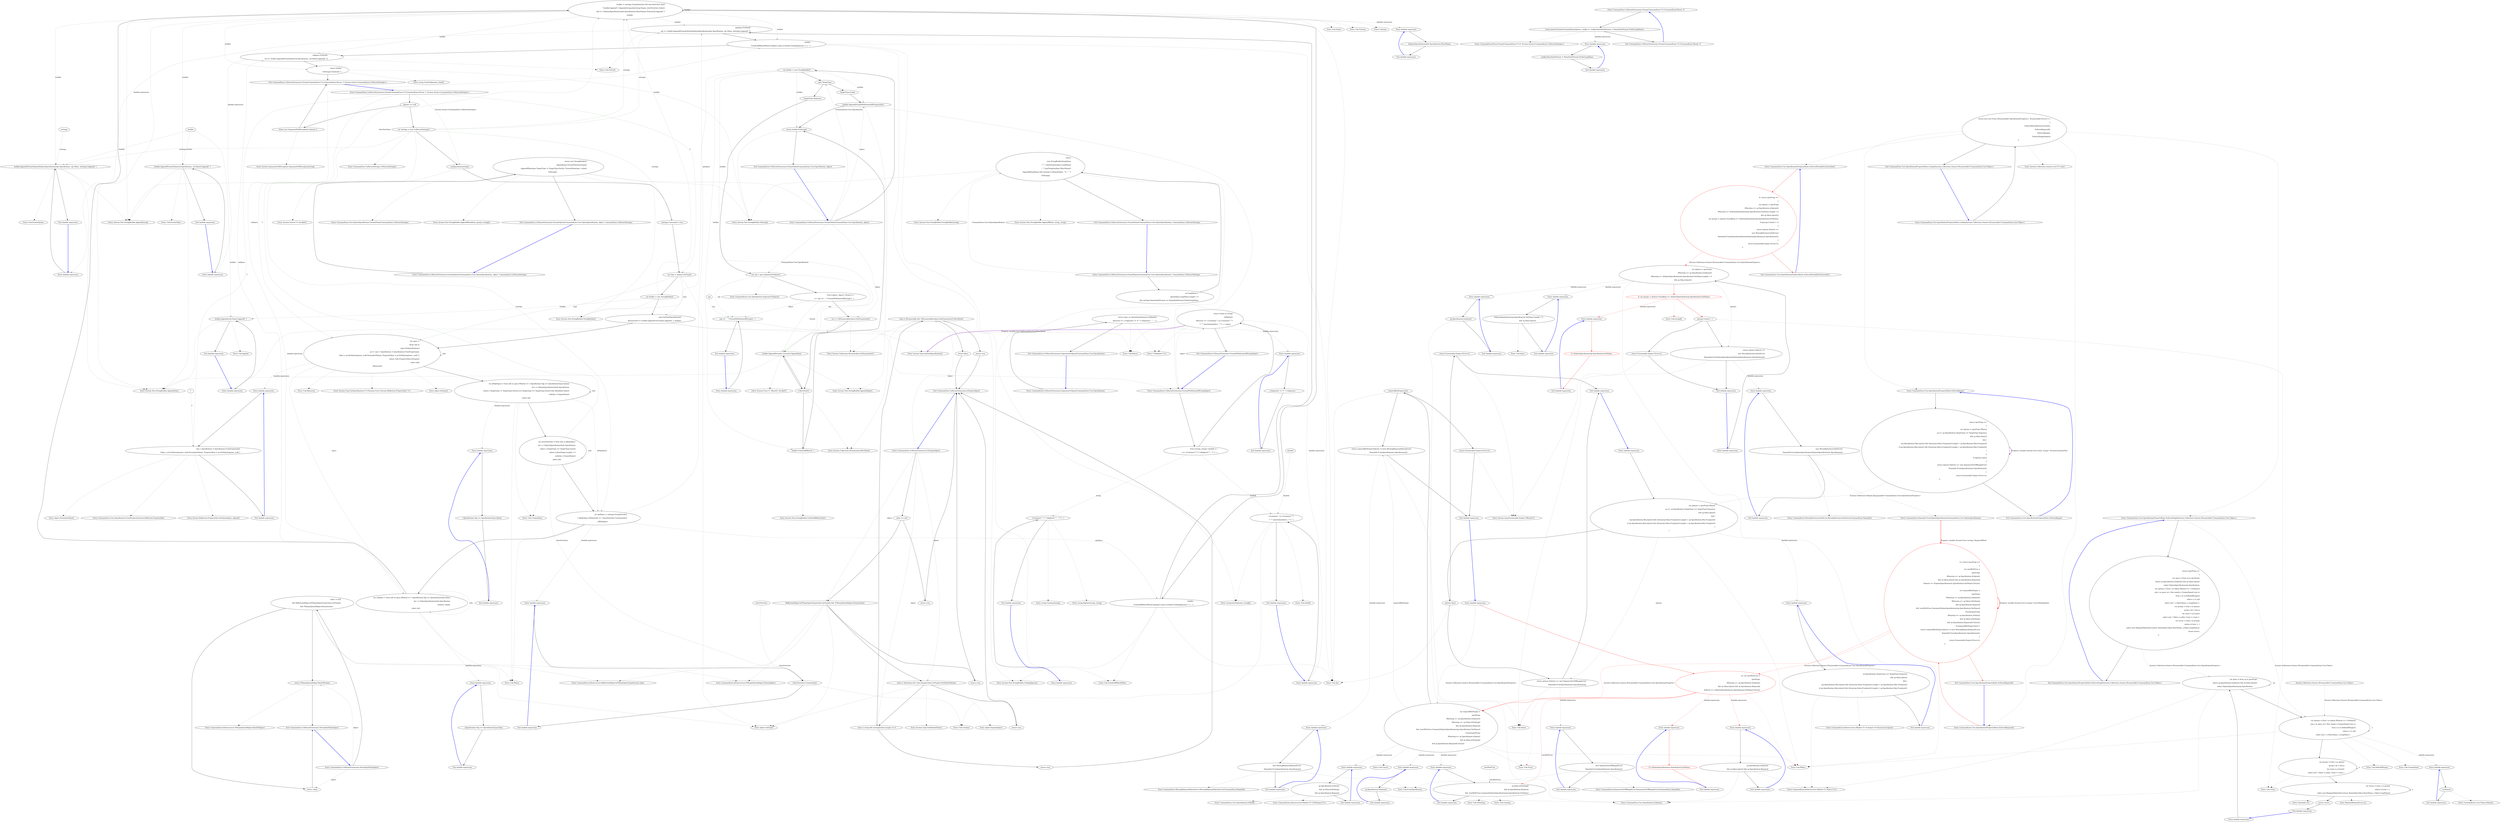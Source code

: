 digraph  {
n160 [label=builder, span=""];
n161 [label=T, span=""];
n162 [label=shortSwitches, span=""];
n163 [label=settings, span=""];
n164 [label=sep, span=""];
n165 [label=doubQt, span=""];
n0 [cluster="CommandLine.UnParserExtensions.FormatCommandLine<T>(CommandLine.Parser, T)", label="Entry CommandLine.UnParserExtensions.FormatCommandLine<T>(CommandLine.Parser, T)", span="57-57"];
n1 [cluster="CommandLine.UnParserExtensions.FormatCommandLine<T>(CommandLine.Parser, T)", label="return parser.FormatCommandLine(options, config => config.NameStyleFormat = NameStyleFormat.PreferLongName);", span="59-59"];
n2 [cluster="CommandLine.UnParserExtensions.FormatCommandLine<T>(CommandLine.Parser, T)", label="Exit CommandLine.UnParserExtensions.FormatCommandLine<T>(CommandLine.Parser, T)", span="57-57"];
n3 [cluster="CommandLine.Parser.FormatCommandLine<T>(T, System.Action<CommandLine.UnParserSettings>)", label="Entry CommandLine.Parser.FormatCommandLine<T>(T, System.Action<CommandLine.UnParserSettings>)", span="71-71"];
n4 [cluster="lambda expression", label="Entry lambda expression", span="59-59"];
n5 [cluster="lambda expression", label="config.NameStyleFormat = NameStyleFormat.PreferLongName", span="59-59"];
n6 [cluster="lambda expression", label="Exit lambda expression", span="59-59"];
n7 [cluster="CommandLine.UnParserExtensions.FormatCommandLine<T>(CommandLine.Parser, T, System.Action<CommandLine.UnParserSettings>)", label="Entry CommandLine.UnParserExtensions.FormatCommandLine<T>(CommandLine.Parser, T, System.Action<CommandLine.UnParserSettings>)", span="71-71"];
n8 [cluster="CommandLine.UnParserExtensions.FormatCommandLine<T>(CommandLine.Parser, T, System.Action<CommandLine.UnParserSettings>)", label="options == null", span="73-73"];
n11 [cluster="CommandLine.UnParserExtensions.FormatCommandLine<T>(CommandLine.Parser, T, System.Action<CommandLine.UnParserSettings>)", label="configuration(settings)", span="76-76"];
n13 [cluster="CommandLine.UnParserExtensions.FormatCommandLine<T>(CommandLine.Parser, T, System.Action<CommandLine.UnParserSettings>)", label="var type = options.GetType()", span="79-79"];
n16 [cluster="CommandLine.UnParserExtensions.FormatCommandLine<T>(CommandLine.Parser, T, System.Action<CommandLine.UnParserSettings>)", label="var specs =\r\n                (from info in\r\n                    type.GetSpecifications(\r\n                        pi => new { Specification = Specification.FromProperty(pi),\r\n                            Value = pi.GetValue(options, null).NormalizeValue(), PropertyValue = pi.GetValue(options, null) })\r\n                where !info.PropertyValue.IsEmpty()\r\n                select info)\r\n                    .Memorize()", span="85-92"];
n56 [cluster="lambda expression", label="new { Specification = Specification.FromProperty(pi),\r\n                            Value = pi.GetValue(options, null).NormalizeValue(), PropertyValue = pi.GetValue(options, null) }", span="88-89"];
n9 [cluster="CommandLine.UnParserExtensions.FormatCommandLine<T>(CommandLine.Parser, T, System.Action<CommandLine.UnParserSettings>)", label="throw new ArgumentNullException(''options'');", span="73-73"];
n10 [cluster="CommandLine.UnParserExtensions.FormatCommandLine<T>(CommandLine.Parser, T, System.Action<CommandLine.UnParserSettings>)", label="var settings = new UnParserSettings()", span="75-75"];
n29 [cluster="CommandLine.UnParserSettings.UnParserSettings()", label="Entry CommandLine.UnParserSettings.UnParserSettings()", span="18-18"];
n12 [cluster="CommandLine.UnParserExtensions.FormatCommandLine<T>(CommandLine.Parser, T, System.Action<CommandLine.UnParserSettings>)", label="settings.Consumed = true", span="77-77"];
n19 [cluster="CommandLine.UnParserExtensions.FormatCommandLine<T>(CommandLine.Parser, T, System.Action<CommandLine.UnParserSettings>)", label="var optSpecs = settings.GroupSwitches\r\n                ? allOptSpecs.Where(info => !shortSwitches.Contains(info))\r\n                : allOptSpecs", span="107-109"];
n21 [cluster="CommandLine.UnParserExtensions.FormatCommandLine<T>(CommandLine.Parser, T, System.Action<CommandLine.UnParserSettings>)", label="builder = settings.GroupSwitches && shortSwitches.Any()\r\n                ? builder.Append('-').Append(string.Join(string.Empty, shortSwitches.Select(\r\n                    info => ((OptionSpecification)info.Specification).ShortName).ToArray())).Append(' ')\r\n                : builder", span="116-119"];
n23 [cluster="CommandLine.UnParserExtensions.FormatCommandLine<T>(CommandLine.Parser, T, System.Action<CommandLine.UnParserSettings>)", label="optSpecs.ForEach(\r\n                opt => builder.Append(FormatOption((OptionSpecification)opt.Specification, opt.Value, settings)).Append(' '))", span="122-123"];
n75 [cluster="lambda expression", label="builder.Append(FormatOption((OptionSpecification)opt.Specification, opt.Value, settings)).Append(' ')", span="123-123"];
n30 [cluster="System.Action<T>.Invoke(T)", label="Entry System.Action<T>.Invoke(T)", span="0-0"];
n14 [cluster="CommandLine.UnParserExtensions.FormatCommandLine<T>(CommandLine.Parser, T, System.Action<CommandLine.UnParserSettings>)", label="var builder = new StringBuilder()", span="80-80"];
n31 [cluster="object.GetType()", label="Entry object.GetType()", span="0-0"];
n15 [cluster="CommandLine.UnParserExtensions.FormatCommandLine<T>(CommandLine.Parser, T, System.Action<CommandLine.UnParserSettings>)", label="type.GetVerbSpecification()\r\n                .Return(verb => builder.Append(verb.Name).Append(' '), builder)", span="82-83"];
n32 [cluster="System.Text.StringBuilder.StringBuilder()", label="Entry System.Text.StringBuilder.StringBuilder()", span="0-0"];
n52 [cluster="lambda expression", label="builder.Append(verb.Name).Append(' ')", span="83-83"];
n33 [cluster="System.Type.GetVerbSpecification()", label="Entry System.Type.GetVerbSpecification()", span="27-27"];
n34 [cluster="Unk.Return", label="Entry Unk.Return", span=""];
n51 [cluster="lambda expression", label="Entry lambda expression", span="83-83"];
n17 [cluster="CommandLine.UnParserExtensions.FormatCommandLine<T>(CommandLine.Parser, T, System.Action<CommandLine.UnParserSettings>)", label="var allOptSpecs = from info in specs.Where(i => i.Specification.Tag == SpecificationType.Option)\r\n                let o = (OptionSpecification)info.Specification\r\n                where o.TargetType != TargetType.Switch || (o.TargetType == TargetType.Switch && ((bool)info.Value))\r\n                orderby o.UniqueName()\r\n                select info", span="94-98"];
n35 [cluster="System.Type.GetSpecifications<T>(System.Func<System.Reflection.PropertyInfo, T>)", label="Entry System.Type.GetSpecifications<T>(System.Func<System.Reflection.PropertyInfo, T>)", span="16-16"];
n36 [cluster="object.IsEmpty()", label="Entry object.IsEmpty()", span="203-203"];
n37 [cluster="Unk.Memorize", label="Entry Unk.Memorize", span=""];
n55 [cluster="lambda expression", label="Entry lambda expression", span="88-89"];
n20 [cluster="CommandLine.UnParserExtensions.FormatCommandLine<T>(CommandLine.Parser, T, System.Action<CommandLine.UnParserSettings>)", label="var valSpecs = from info in specs.Where(i => i.Specification.Tag == SpecificationType.Value)\r\n                let v = (ValueSpecification)info.Specification\r\n                orderby v.Index\r\n                select info", span="111-114"];
n18 [cluster="CommandLine.UnParserExtensions.FormatCommandLine<T>(CommandLine.Parser, T, System.Action<CommandLine.UnParserSettings>)", label="var shortSwitches = from info in allOptSpecs\r\n                let o = (OptionSpecification)info.Specification\r\n                where o.TargetType == TargetType.Switch\r\n                where o.ShortName.Length > 0\r\n                orderby o.UniqueName()\r\n                select info", span="100-105"];
n38 [cluster="Unk.Where", label="Entry Unk.Where", span=""];
n39 [cluster="Unk.UniqueName", label="Entry Unk.UniqueName", span=""];
n61 [cluster="lambda expression", label="Entry lambda expression", span="94-94"];
n65 [cluster="lambda expression", label="!shortSwitches.Contains(info)", span="108-108"];
n64 [cluster="lambda expression", label="Entry lambda expression", span="108-108"];
n22 [cluster="CommandLine.UnParserExtensions.FormatCommandLine<T>(CommandLine.Parser, T, System.Action<CommandLine.UnParserSettings>)", label="builder\r\n                .TrimEndIfMatchWhen(!optSpecs.Any() || builder.TrailingSpaces() > 1, ' ')", span="120-121"];
n68 [cluster="lambda expression", label="Entry lambda expression", span="111-111"];
n24 [cluster="CommandLine.UnParserExtensions.FormatCommandLine<T>(CommandLine.Parser, T, System.Action<CommandLine.UnParserSettings>)", label="builder\r\n                .TrimEndIfMatchWhen(!valSpecs.Any() || builder.TrailingSpaces() > 1, ' ')", span="124-125"];
n25 [cluster="CommandLine.UnParserExtensions.FormatCommandLine<T>(CommandLine.Parser, T, System.Action<CommandLine.UnParserSettings>)", label="valSpecs.ForEach(\r\n                val => builder.Append(FormatValue(val.Specification, val.Value)).Append(' '))", span="126-127"];
n40 [cluster="Unk.Any", label="Entry Unk.Any", span=""];
n41 [cluster="System.Text.StringBuilder.Append(char)", label="Entry System.Text.StringBuilder.Append(char)", span="0-0"];
n42 [cluster="Unk.Select", label="Entry Unk.Select", span=""];
n43 [cluster="Unk.ToArray", label="Entry Unk.ToArray", span=""];
n44 [cluster="Unk.Join", label="Entry Unk.Join", span=""];
n45 [cluster="System.Text.StringBuilder.Append(string)", label="Entry System.Text.StringBuilder.Append(string)", span="0-0"];
n71 [cluster="lambda expression", label="Entry lambda expression", span="118-118"];
n79 [cluster="lambda expression", label="builder.Append(FormatValue(val.Specification, val.Value)).Append(' ')", span="127-127"];
n26 [cluster="CommandLine.UnParserExtensions.FormatCommandLine<T>(CommandLine.Parser, T, System.Action<CommandLine.UnParserSettings>)", label="return builder\r\n                .ToString().TrimEnd(' ');", span="129-130"];
n46 [cluster="System.Text.StringBuilder.TrailingSpaces()", label="Entry System.Text.StringBuilder.TrailingSpaces()", span="101-101"];
n47 [cluster="Unk.TrimEndIfMatchWhen", label="Entry Unk.TrimEndIfMatchWhen", span=""];
n48 [cluster="Unk.ForEach", label="Entry Unk.ForEach", span=""];
n74 [cluster="lambda expression", label="Entry lambda expression", span="123-123"];
n78 [cluster="lambda expression", label="Entry lambda expression", span="127-127"];
n27 [cluster="CommandLine.UnParserExtensions.FormatCommandLine<T>(CommandLine.Parser, T, System.Action<CommandLine.UnParserSettings>)", label="Exit CommandLine.UnParserExtensions.FormatCommandLine<T>(CommandLine.Parser, T, System.Action<CommandLine.UnParserSettings>)", span="71-71"];
n28 [cluster="System.ArgumentNullException.ArgumentNullException(string)", label="Entry System.ArgumentNullException.ArgumentNullException(string)", span="0-0"];
n49 [cluster="System.Text.StringBuilder.ToString()", label="Entry System.Text.StringBuilder.ToString()", span="0-0"];
n50 [cluster="string.TrimEnd(params char[])", label="Entry string.TrimEnd(params char[])", span="0-0"];
n53 [cluster="lambda expression", label="Exit lambda expression", span="83-83"];
n54 [cluster="Unk.Append", label="Entry Unk.Append", span=""];
n57 [cluster="lambda expression", label="Exit lambda expression", span="88-89"];
n58 [cluster="CommandLine.Core.Specification.FromProperty(System.Reflection.PropertyInfo)", label="Entry CommandLine.Core.Specification.FromProperty(System.Reflection.PropertyInfo)", span="105-105"];
n59 [cluster="System.Reflection.PropertyInfo.GetValue(object, object[])", label="Entry System.Reflection.PropertyInfo.GetValue(object, object[])", span="0-0"];
n60 [cluster="object.NormalizeValue()", label="Entry object.NormalizeValue()", span="192-192"];
n62 [cluster="lambda expression", label="i.Specification.Tag == SpecificationType.Option", span="94-94"];
n63 [cluster="lambda expression", label="Exit lambda expression", span="94-94"];
n66 [cluster="lambda expression", label="Exit lambda expression", span="108-108"];
n67 [cluster="Unk.Contains", label="Entry Unk.Contains", span=""];
n69 [cluster="lambda expression", label="i.Specification.Tag == SpecificationType.Value", span="111-111"];
n70 [cluster="lambda expression", label="Exit lambda expression", span="111-111"];
n72 [cluster="lambda expression", label="((OptionSpecification)info.Specification).ShortName", span="118-118"];
n73 [cluster="lambda expression", label="Exit lambda expression", span="118-118"];
n76 [cluster="lambda expression", label="Exit lambda expression", span="123-123"];
n77 [cluster="Unk.FormatOption", label="Entry Unk.FormatOption", span=""];
n80 [cluster="lambda expression", label="Exit lambda expression", span="127-127"];
n81 [cluster="Unk.FormatValue", label="Entry Unk.FormatValue", span=""];
n82 [cluster="CommandLine.UnParserExtensions.FormatValue(CommandLine.Core.Specification, object)", label="Entry CommandLine.UnParserExtensions.FormatValue(CommandLine.Core.Specification, object)", span="133-133"];
n83 [cluster="CommandLine.UnParserExtensions.FormatValue(CommandLine.Core.Specification, object)", label="var builder = new StringBuilder()", span="135-135"];
n84 [cluster="CommandLine.UnParserExtensions.FormatValue(CommandLine.Core.Specification, object)", label="spec.TargetType", span="136-136"];
n86 [cluster="CommandLine.UnParserExtensions.FormatValue(CommandLine.Core.Specification, object)", label="builder.Append(FormatWithQuotesIfString(value))", span="139-139"];
n88 [cluster="CommandLine.UnParserExtensions.FormatValue(CommandLine.Core.Specification, object)", label="var sep = spec.SeperatorOrSpace()", span="142-142"];
n90 [cluster="CommandLine.UnParserExtensions.FormatValue(CommandLine.Core.Specification, object)", label="var e = ((IEnumerable)value).GetEnumerator()", span="145-145"];
n92 [cluster="CommandLine.UnParserExtensions.FormatValue(CommandLine.Core.Specification, object)", label="builder.Append(format(e.Current)).Append(sep)", span="147-147"];
n93 [cluster="CommandLine.UnParserExtensions.FormatValue(CommandLine.Core.Specification, object)", label="builder.TrimEndIfMatch(' ')", span="148-148"];
n94 [cluster="CommandLine.UnParserExtensions.FormatValue(CommandLine.Core.Specification, object)", label="return builder.ToString();", span="151-151"];
n85 [cluster="CommandLine.UnParserExtensions.FormatValue(CommandLine.Core.Specification, object)", label="TargetType.Scalar", span="138-138"];
n87 [cluster="CommandLine.UnParserExtensions.FormatValue(CommandLine.Core.Specification, object)", label="TargetType.Sequence", span="141-141"];
n89 [cluster="CommandLine.UnParserExtensions.FormatValue(CommandLine.Core.Specification, object)", label="Func<object, object> format = v\r\n                        => sep == ' ' ? FormatWithQuotesIfString(v) : v", span="143-144"];
n98 [cluster="CommandLine.Core.Specification.SeperatorOrSpace()", label="Entry CommandLine.Core.Specification.SeperatorOrSpace()", span="165-165"];
n104 [cluster="lambda expression", label="sep == ' ' ? FormatWithQuotesIfString(v) : v", span="144-144"];
n91 [cluster="CommandLine.UnParserExtensions.FormatValue(CommandLine.Core.Specification, object)", label="e.MoveNext()", span="146-146"];
n99 [cluster="System.Collections.IEnumerable.GetEnumerator()", label="Entry System.Collections.IEnumerable.GetEnumerator()", span="0-0"];
n100 [cluster="System.Collections.IEnumerator.MoveNext()", label="Entry System.Collections.IEnumerator.MoveNext()", span="0-0"];
n101 [cluster="System.Func<T, TResult>.Invoke(T)", label="Entry System.Func<T, TResult>.Invoke(T)", span="0-0"];
n97 [cluster="System.Text.StringBuilder.Append(object)", label="Entry System.Text.StringBuilder.Append(object)", span="0-0"];
n102 [cluster="System.Text.StringBuilder.TrimEndIfMatch(char)", label="Entry System.Text.StringBuilder.TrimEndIfMatch(char)", span="85-85"];
n96 [cluster="CommandLine.UnParserExtensions.FormatWithQuotesIfString(object)", label="Entry CommandLine.UnParserExtensions.FormatWithQuotesIfString(object)", span="154-154"];
n95 [cluster="CommandLine.UnParserExtensions.FormatValue(CommandLine.Core.Specification, object)", label="Exit CommandLine.UnParserExtensions.FormatValue(CommandLine.Core.Specification, object)", span="133-133"];
n103 [cluster="lambda expression", label="Entry lambda expression", span="143-144"];
n105 [cluster="lambda expression", label="Exit lambda expression", span="143-144"];
n106 [cluster="CommandLine.UnParserExtensions.FormatWithQuotesIfString(object)", label="Func<string, string> doubQt = v\r\n                => v.Contains(''\'''') ? v.Replace(''\'''', ''\\\'''') : v", span="156-157"];
n107 [cluster="CommandLine.UnParserExtensions.FormatWithQuotesIfString(object)", label="return (value as string)\r\n                .ToMaybe()\r\n                .Return(v => v.Contains(' ') || v.Contains(''\'''')\r\n                    ? ''\''''.JoinTo(doubQt(v), ''\'''') : v, value);", span="159-162"];
n111 [cluster="lambda expression", label="v.Contains(''\'''') ? v.Replace(''\'''', ''\\\'''') : v", span="157-157"];
n116 [cluster="lambda expression", label="v.Contains(' ') || v.Contains(''\'''')\r\n                    ? ''\''''.JoinTo(doubQt(v), ''\'''') : v", span="161-162"];
n108 [cluster="CommandLine.UnParserExtensions.FormatWithQuotesIfString(object)", label="Exit CommandLine.UnParserExtensions.FormatWithQuotesIfString(object)", span="154-154"];
n109 [cluster="T.ToMaybe<T>()", label="Entry T.ToMaybe<T>()", span="249-249"];
n115 [cluster="lambda expression", label="Entry lambda expression", span="161-162"];
n110 [cluster="lambda expression", label="Entry lambda expression", span="156-157"];
n112 [cluster="lambda expression", label="Exit lambda expression", span="156-157"];
n113 [cluster="string.Contains(string)", label="Entry string.Contains(string)", span="0-0"];
n114 [cluster="string.Replace(string, string)", label="Entry string.Replace(string, string)", span="0-0"];
n117 [cluster="lambda expression", label="Exit lambda expression", span="161-162"];
n118 [cluster="Unk.doubQt", label="Entry Unk.doubQt", span=""];
n119 [cluster="string.JoinTo(params string[])", label="Entry string.JoinTo(params string[])", span="45-45"];
n120 [cluster="CommandLine.UnParserExtensions.SeperatorOrSpace(CommandLine.Core.Specification)", label="Entry CommandLine.UnParserExtensions.SeperatorOrSpace(CommandLine.Core.Specification)", span="165-165"];
n121 [cluster="CommandLine.UnParserExtensions.SeperatorOrSpace(CommandLine.Core.Specification)", label="return (spec as OptionSpecification).ToMaybe()\r\n                .Return(o => o.Separator != '\0' ? o.Separator : ' ', ' ');", span="167-168"];
n122 [cluster="CommandLine.UnParserExtensions.SeperatorOrSpace(CommandLine.Core.Specification)", label="Exit CommandLine.UnParserExtensions.SeperatorOrSpace(CommandLine.Core.Specification)", span="165-165"];
n123 [cluster="lambda expression", label="Entry lambda expression", span="168-168"];
n124 [cluster="lambda expression", label="o.Separator != '\0' ? o.Separator : ' '", span="168-168"];
n125 [cluster="lambda expression", label="Exit lambda expression", span="168-168"];
n126 [cluster="CommandLine.UnParserExtensions.FormatOption(CommandLine.Core.OptionSpecification, object, CommandLine.UnParserSettings)", label="Entry CommandLine.UnParserExtensions.FormatOption(CommandLine.Core.OptionSpecification, object, CommandLine.UnParserSettings)", span="171-171"];
n127 [cluster="CommandLine.UnParserExtensions.FormatOption(CommandLine.Core.OptionSpecification, object, CommandLine.UnParserSettings)", label="return new StringBuilder()\r\n                    .Append(spec.FormatName(settings))\r\n                    .AppendWhen(spec.TargetType != TargetType.Switch, FormatValue(spec, value))\r\n                .ToString();", span="173-176"];
n128 [cluster="CommandLine.UnParserExtensions.FormatOption(CommandLine.Core.OptionSpecification, object, CommandLine.UnParserSettings)", label="Exit CommandLine.UnParserExtensions.FormatOption(CommandLine.Core.OptionSpecification, object, CommandLine.UnParserSettings)", span="171-171"];
n129 [cluster="CommandLine.Core.OptionSpecification.FormatName(CommandLine.UnParserSettings)", label="Entry CommandLine.Core.OptionSpecification.FormatName(CommandLine.UnParserSettings)", span="179-179"];
n130 [cluster="System.Text.StringBuilder.AppendWhen(bool, params string[])", label="Entry System.Text.StringBuilder.AppendWhen(bool, params string[])", span="9-9"];
n131 [cluster="CommandLine.UnParserExtensions.FormatName(CommandLine.Core.OptionSpecification, CommandLine.UnParserSettings)", label="Entry CommandLine.UnParserExtensions.FormatName(CommandLine.Core.OptionSpecification, CommandLine.UnParserSettings)", span="179-179"];
n132 [cluster="CommandLine.UnParserExtensions.FormatName(CommandLine.Core.OptionSpecification, CommandLine.UnParserSettings)", label="var longName =\r\n                optionSpec.LongName.Length > 0\r\n                && settings.NameStyleFormat == NameStyleFormat.PreferLongName", span="181-183"];
n133 [cluster="CommandLine.UnParserExtensions.FormatName(CommandLine.Core.OptionSpecification, CommandLine.UnParserSettings)", label="return\r\n                new StringBuilder(longName\r\n                    ? ''--''.JoinTo(optionSpec.LongName)\r\n                    : ''-''.JoinTo(optionSpec.ShortName))\r\n                        .AppendIf(longName && settings.UseEqualToken, ''='', '' '')\r\n                    .ToString();", span="184-189"];
n134 [cluster="CommandLine.UnParserExtensions.FormatName(CommandLine.Core.OptionSpecification, CommandLine.UnParserSettings)", label="Exit CommandLine.UnParserExtensions.FormatName(CommandLine.Core.OptionSpecification, CommandLine.UnParserSettings)", span="179-179"];
n135 [cluster="System.Text.StringBuilder.StringBuilder(string)", label="Entry System.Text.StringBuilder.StringBuilder(string)", span="0-0"];
n136 [cluster="System.Text.StringBuilder.AppendIf(bool, string, string)", label="Entry System.Text.StringBuilder.AppendIf(bool, string, string)", span="34-34"];
n137 [cluster="CommandLine.UnParserExtensions.NormalizeValue(object)", label="Entry CommandLine.UnParserExtensions.NormalizeValue(object)", span="192-192"];
n138 [cluster="CommandLine.UnParserExtensions.NormalizeValue(object)", label="value != null\r\n                && ReflectionHelper.IsFSharpOptionType(value.GetType())\r\n                && FSharpOptionHelper.IsSome(value)", span="194-196"];
n139 [cluster="CommandLine.UnParserExtensions.NormalizeValue(object)", label="return FSharpOptionHelper.ValueOf(value);", span="198-198"];
n140 [cluster="CommandLine.UnParserExtensions.NormalizeValue(object)", label="return value;", span="200-200"];
n142 [cluster="CommandLine.Infrastructure.ReflectionHelper.IsFSharpOptionType(System.Type)", label="Entry CommandLine.Infrastructure.ReflectionHelper.IsFSharpOptionType(System.Type)", span="35-35"];
n143 [cluster="CommandLine.Infrastructure.FSharpOptionHelper.IsSome(object)", label="Entry CommandLine.Infrastructure.FSharpOptionHelper.IsSome(object)", span="38-38"];
n141 [cluster="CommandLine.UnParserExtensions.NormalizeValue(object)", label="Exit CommandLine.UnParserExtensions.NormalizeValue(object)", span="192-192"];
n144 [cluster="CommandLine.Infrastructure.FSharpOptionHelper.ValueOf(object)", label="Entry CommandLine.Infrastructure.FSharpOptionHelper.ValueOf(object)", span="30-30"];
n145 [cluster="CommandLine.UnParserExtensions.IsEmpty(object)", label="Entry CommandLine.UnParserExtensions.IsEmpty(object)", span="203-203"];
n146 [cluster="CommandLine.UnParserExtensions.IsEmpty(object)", label="value == null", span="205-205"];
n148 [cluster="CommandLine.UnParserExtensions.IsEmpty(object)", label="ReflectionHelper.IsFSharpOptionType(value.GetType()) && !FSharpOptionHelper.IsSome(value)", span="206-206"];
n150 [cluster="CommandLine.UnParserExtensions.IsEmpty(object)", label="value is ValueType && value.Equals(value.GetType().GetDefaultValue())", span="207-207"];
n152 [cluster="CommandLine.UnParserExtensions.IsEmpty(object)", label="value is string && ((string)value).Length == 0", span="208-208"];
n154 [cluster="CommandLine.UnParserExtensions.IsEmpty(object)", label="value is IEnumerable && !((IEnumerable)value).GetEnumerator().MoveNext()", span="209-209"];
n147 [cluster="CommandLine.UnParserExtensions.IsEmpty(object)", label="return true;", span="205-205"];
n149 [cluster="CommandLine.UnParserExtensions.IsEmpty(object)", label="return true;", span="206-206"];
n151 [cluster="CommandLine.UnParserExtensions.IsEmpty(object)", label="return true;", span="207-207"];
n158 [cluster="System.Type.GetDefaultValue()", label="Entry System.Type.GetDefaultValue()", span="119-119"];
n159 [cluster="object.Equals(object)", label="Entry object.Equals(object)", span="0-0"];
n153 [cluster="CommandLine.UnParserExtensions.IsEmpty(object)", label="return true;", span="208-208"];
n155 [cluster="CommandLine.UnParserExtensions.IsEmpty(object)", label="return true;", span="209-209"];
n156 [cluster="CommandLine.UnParserExtensions.IsEmpty(object)", label="return false;", span="210-210"];
n157 [cluster="CommandLine.UnParserExtensions.IsEmpty(object)", label="Exit CommandLine.UnParserExtensions.IsEmpty(object)", span="203-203"];
m0_103 [cluster="NameInfo.cstr", file="SentenceBuilder.cs", label="Entry NameInfo.cstr", span=""];
m0_4 [cluster="CommandLine.Core.SpecificationPropertyRules.EnforceMutuallyExclusiveSet()", file="SentenceBuilder.cs", label="Entry CommandLine.Core.SpecificationPropertyRules.EnforceMutuallyExclusiveSet()", span="24-24"];
m0_8 [cluster="CommandLine.Core.SpecificationPropertyRules.EnforceMutuallyExclusiveSet()", color=red, community=0, file="SentenceBuilder.cs", label="9: return specProps =>\r\n                {\r\n                    var options = specProps\r\n                            .Where(sp => sp.Specification.IsOption())\r\n                            .Where(sp => ((OptionSpecification)sp.Specification).SetName.Length > 0\r\n                                   && sp.Value.IsJust());\r\n                    var groups = options.GroupBy(g => ((OptionSpecification)g.Specification).SetName);\r\n                    if (groups.Count() > 1)\r\n                    {\r\n                        return options.Select(s =>\r\n                            new MutuallyExclusiveSetError(\r\n                                NameInfo.FromOptionSpecification((OptionSpecification)s.Specification)));\r\n                    }\r\n                    return Enumerable.Empty<Error>();\r\n                };", span="26-40"];
m0_9 [cluster="CommandLine.Core.SpecificationPropertyRules.EnforceMutuallyExclusiveSet()", file="SentenceBuilder.cs", label="Exit CommandLine.Core.SpecificationPropertyRules.EnforceMutuallyExclusiveSet()", span="24-24"];
m0_53 [cluster="CommandLine.Infrastructure.Maybe<T>.IsJust<T>()", file="SentenceBuilder.cs", label="Entry CommandLine.Infrastructure.Maybe<T>.IsJust<T>()", span="149-149"];
m0_6 [cluster="CommandLine.Core.SpecificationPropertyRules.EnforceRange()", file="SentenceBuilder.cs", label="Entry CommandLine.Core.SpecificationPropertyRules.EnforceRange()", span="71-71"];
m0_75 [cluster="CommandLine.Core.SpecificationPropertyRules.EnforceRange()", file="SentenceBuilder.cs", label="return specProps =>\r\n                {\r\n                    var options = specProps.Where(\r\n                        sp => sp.Specification.TargetType == TargetType.Sequence\r\n                        && sp.Value.IsJust()\r\n                        && (\r\n                            (sp.Specification.Min.IsJust() && ((Array)sp.Value.FromJust()).Length < sp.Specification.Min.FromJust())\r\n                            || (sp.Specification.Max.IsJust() && ((Array)sp.Value.FromJust()).Length > sp.Specification.Max.FromJust())\r\n                        )\r\n                    );\r\n                    if (options.Any())\r\n                    {\r\n                        return options.Select(s => new SequenceOutOfRangeError(\r\n                            NameInfo.FromSpecification(s.Specification)));\r\n                    }\r\n                    return Enumerable.Empty<Error>();\r\n                };", span="73-89"];
m0_76 [cluster="CommandLine.Core.SpecificationPropertyRules.EnforceRange()", file="SentenceBuilder.cs", label="Exit CommandLine.Core.SpecificationPropertyRules.EnforceRange()", span="71-71"];
m0_73 [cluster="CommandLine.MissingRequiredOptionError.MissingRequiredOptionError(CommandLine.NameInfo)", file="SentenceBuilder.cs", label="Entry CommandLine.MissingRequiredOptionError.MissingRequiredOptionError(CommandLine.NameInfo)", span="283-283"];
m0_107 [cluster="CommandLine.Core.Token.IsName()", file="SentenceBuilder.cs", label="Entry CommandLine.Core.Token.IsName()", span="68-68"];
m0_68 [cluster="CommandLine.Core.Specification.IsValue()", file="SentenceBuilder.cs", label="Entry CommandLine.Core.Specification.IsValue()", span="15-15"];
m0_17 [cluster="Unk.Where", file="SentenceBuilder.cs", label="Entry Unk.Where", span=""];
m0_21 [cluster="System.Linq.Enumerable.Empty<TResult>()", file="SentenceBuilder.cs", label="Entry System.Linq.Enumerable.Empty<TResult>()", span="0-0"];
m0_63 [cluster="Unk.IsNothing", file="SentenceBuilder.cs", label="Entry Unk.IsNothing", span=""];
m0_74 [cluster="Unk.FromSpecification", file="SentenceBuilder.cs", label="Entry Unk.FromSpecification", span=""];
m0_86 [cluster="CommandLine.Infrastructure.Maybe<T>.FromJust<T>(System.Exception)", file="SentenceBuilder.cs", label="Entry CommandLine.Infrastructure.Maybe<T>.FromJust<T>(System.Exception)", span="134-134"];
m0_102 [cluster="RepeatedOptionError.cstr", file="SentenceBuilder.cs", label="Entry RepeatedOptionError.cstr", span=""];
m0_7 [cluster="CommandLine.Core.SpecificationPropertyRules.EnforceSingle(System.Collections.Generic.IEnumerable<CommandLine.Core.Token>)", file="SentenceBuilder.cs", label="Entry CommandLine.Core.SpecificationPropertyRules.EnforceSingle(System.Collections.Generic.IEnumerable<CommandLine.Core.Token>)", span="92-92"];
m0_91 [cluster="CommandLine.Core.SpecificationPropertyRules.EnforceSingle(System.Collections.Generic.IEnumerable<CommandLine.Core.Token>)", file="SentenceBuilder.cs", label="return specProps =>\r\n                {\r\n                    var specs = from sp in specProps\r\n                                where sp.Specification.IsOption() && sp.Value.IsJust()\r\n                                select (OptionSpecification)sp.Specification;\r\n                    var options = from t in tokens.Where(t => t.IsName())\r\n                                  join o in specs on t.Text equals o.UniqueName() into to\r\n                                  from o in to.DefaultIfEmpty()\r\n                                  where o != null\r\n                                  select new { o.ShortName, o.LongName };\r\n                    var groups = from x in options\r\n                                 group x by x into g\r\n                                 let count = g.Count()\r\n                                 select new { Value = g.Key, Count = count };\r\n                    var errors = from y in groups\r\n                                 where y.Count > 1\r\n                                 select new RepeatedOptionError(new NameInfo(y.Value.ShortName, y.Value.LongName));\r\n                    return errors;\r\n                };", span="94-112"];
m0_92 [cluster="CommandLine.Core.SpecificationPropertyRules.EnforceSingle(System.Collections.Generic.IEnumerable<CommandLine.Core.Token>)", file="SentenceBuilder.cs", label="Exit CommandLine.Core.SpecificationPropertyRules.EnforceSingle(System.Collections.Generic.IEnumerable<CommandLine.Core.Token>)", span="92-92"];
m0_69 [cluster="CommandLine.Infrastructure.Maybe<T>.IsNothing<T>()", file="SentenceBuilder.cs", label="Entry CommandLine.Infrastructure.Maybe<T>.IsNothing<T>()", span="144-144"];
m0_64 [cluster="Unk.Contains", file="SentenceBuilder.cs", label="Entry Unk.Contains", span=""];
m0_90 [cluster="CommandLine.SequenceOutOfRangeError.SequenceOutOfRangeError(CommandLine.NameInfo)", file="SentenceBuilder.cs", label="Entry CommandLine.SequenceOutOfRangeError.SequenceOutOfRangeError(CommandLine.NameInfo)", span="316-316"];
m0_0 [cluster="CommandLine.Core.SpecificationPropertyRules.Lookup(System.Collections.Generic.IEnumerable<CommandLine.Core.Token>)", file="SentenceBuilder.cs", label="Entry CommandLine.Core.SpecificationPropertyRules.Lookup(System.Collections.Generic.IEnumerable<CommandLine.Core.Token>)", span="12-12"];
m0_1 [cluster="CommandLine.Core.SpecificationPropertyRules.Lookup(System.Collections.Generic.IEnumerable<CommandLine.Core.Token>)", file="SentenceBuilder.cs", label="return new List<Func<IEnumerable<SpecificationProperty>, IEnumerable<Error>>>\r\n                {\r\n                    EnforceMutuallyExclusiveSet(),\r\n                    EnforceRequired(),\r\n                    EnforceRange(),\r\n                    EnforceSingle(tokens)\r\n                };", span="15-21"];
m0_2 [cluster="CommandLine.Core.SpecificationPropertyRules.Lookup(System.Collections.Generic.IEnumerable<CommandLine.Core.Token>)", file="SentenceBuilder.cs", label="Exit CommandLine.Core.SpecificationPropertyRules.Lookup(System.Collections.Generic.IEnumerable<CommandLine.Core.Token>)", span="12-12"];
m0_104 [cluster="lambda expression", file="SentenceBuilder.cs", label="Entry lambda expression", span="99-99"];
m0_11 [cluster="lambda expression", file="SentenceBuilder.cs", label="var options = specProps\r\n                            .Where(sp => sp.Specification.IsOption())\r\n                            .Where(sp => ((OptionSpecification)sp.Specification).SetName.Length > 0\r\n                                   && sp.Value.IsJust())", span="28-31"];
m0_10 [cluster="lambda expression", file="SentenceBuilder.cs", label="Entry lambda expression", span="26-40"];
m0_12 [cluster="lambda expression", color=red, community=0, file="SentenceBuilder.cs", label="6: var groups = options.GroupBy(g => ((OptionSpecification)g.Specification).SetName)", span="32-32"];
m0_22 [cluster="lambda expression", file="SentenceBuilder.cs", label="Entry lambda expression", span="29-29"];
m0_26 [cluster="lambda expression", file="SentenceBuilder.cs", label="Entry lambda expression", span="30-31"];
m0_14 [cluster="lambda expression", file="SentenceBuilder.cs", label="return options.Select(s =>\r\n                            new MutuallyExclusiveSetError(\r\n                                NameInfo.FromOptionSpecification((OptionSpecification)s.Specification)));", span="35-37"];
m0_13 [cluster="lambda expression", file="SentenceBuilder.cs", label="groups.Count() > 1", span="33-33"];
m0_30 [cluster="lambda expression", file="SentenceBuilder.cs", label="Entry lambda expression", span="32-32"];
m0_15 [cluster="lambda expression", file="SentenceBuilder.cs", label="return Enumerable.Empty<Error>();", span="39-39"];
m0_16 [cluster="lambda expression", file="SentenceBuilder.cs", label="Exit lambda expression", span="26-40"];
m0_33 [cluster="lambda expression", file="SentenceBuilder.cs", label="Entry lambda expression", span="35-37"];
m0_23 [cluster="lambda expression", file="SentenceBuilder.cs", label="sp.Specification.IsOption()", span="29-29"];
m0_24 [cluster="lambda expression", file="SentenceBuilder.cs", label="Exit lambda expression", span="29-29"];
m0_27 [cluster="lambda expression", file="SentenceBuilder.cs", label="((OptionSpecification)sp.Specification).SetName.Length > 0\r\n                                   && sp.Value.IsJust()", span="30-31"];
m0_28 [cluster="lambda expression", file="SentenceBuilder.cs", label="Exit lambda expression", span="30-31"];
m0_31 [cluster="lambda expression", color=red, community=0, file="SentenceBuilder.cs", label="6: ((OptionSpecification)g.Specification).SetName", span="32-32"];
m0_32 [cluster="lambda expression", file="SentenceBuilder.cs", label="Exit lambda expression", span="32-32"];
m0_34 [cluster="lambda expression", file="SentenceBuilder.cs", label="new MutuallyExclusiveSetError(\r\n                                NameInfo.FromOptionSpecification((OptionSpecification)s.Specification))", span="36-37"];
m0_35 [cluster="lambda expression", file="SentenceBuilder.cs", label="Exit lambda expression", span="35-37"];
m0_41 [cluster="lambda expression", color=red, community=0, file="SentenceBuilder.cs", label="13: var setsWithTrue =\r\n                    specProps\r\n                        .Where(sp => sp.Specification.IsOption()\r\n                            && sp.Value.IsJust() && sp.Specification.Required)\r\n                        .Select(s => ((OptionSpecification)s.Specification).SetName).ToList()", span="47-51"];
m0_42 [cluster="lambda expression", file="SentenceBuilder.cs", label="var requiredButEmpty =\r\n                    specProps\r\n                        .Where(sp => sp.Specification.IsOption())\r\n                        .Where(sp => sp.Value.IsNothing()\r\n                            && sp.Specification.Required\r\n                            && !setsWithTrue.Contains(((OptionSpecification)sp.Specification).SetName))\r\n                    .Concat(specProps\r\n                        .Where(sp => sp.Specification.IsValue()\r\n                            && sp.Value.IsNothing()\r\n                            && sp.Specification.Required)).ToList()", span="53-62"];
m0_40 [cluster="lambda expression", file="SentenceBuilder.cs", label="Entry lambda expression", span="45-68"];
m0_50 [cluster="lambda expression", file="SentenceBuilder.cs", label="Entry lambda expression", span="49-50"];
m0_54 [cluster="lambda expression", file="SentenceBuilder.cs", label="Entry lambda expression", span="51-51"];
m0_61 [cluster="lambda expression", file="SentenceBuilder.cs", label="sp.Value.IsNothing()\r\n                            && sp.Specification.Required\r\n                            && !setsWithTrue.Contains(((OptionSpecification)sp.Specification).SetName)", span="56-58"];
m0_43 [cluster="lambda expression", file="SentenceBuilder.cs", label="requiredButEmpty.Any()", span="63-63"];
m0_57 [cluster="lambda expression", file="SentenceBuilder.cs", label="Entry lambda expression", span="55-55"];
m0_60 [cluster="lambda expression", file="SentenceBuilder.cs", label="Entry lambda expression", span="56-58"];
m0_65 [cluster="lambda expression", file="SentenceBuilder.cs", label="Entry lambda expression", span="60-62"];
m0_44 [cluster="lambda expression", file="SentenceBuilder.cs", label="return requiredButEmpty.Select(s =>new MissingRequiredOptionError(\r\n                            NameInfo.FromSpecification(s.Specification)));", span="64-65"];
m0_45 [cluster="lambda expression", file="SentenceBuilder.cs", label="return Enumerable.Empty<Error>();", span="67-67"];
m0_46 [cluster="lambda expression", file="SentenceBuilder.cs", label="Exit lambda expression", span="45-68"];
m0_70 [cluster="lambda expression", file="SentenceBuilder.cs", label="Entry lambda expression", span="64-65"];
m0_51 [cluster="lambda expression", file="SentenceBuilder.cs", label="sp.Specification.IsOption()\r\n                            && sp.Value.IsJust() && sp.Specification.Required", span="49-50"];
m0_52 [cluster="lambda expression", file="SentenceBuilder.cs", label="Exit lambda expression", span="49-50"];
m0_55 [cluster="lambda expression", color=red, community=0, file="SentenceBuilder.cs", label="13: ((OptionSpecification)s.Specification).SetName", span="51-51"];
m0_56 [cluster="lambda expression", file="SentenceBuilder.cs", label="Exit lambda expression", span="51-51"];
m0_58 [cluster="lambda expression", file="SentenceBuilder.cs", label="sp.Specification.IsOption()", span="55-55"];
m0_59 [cluster="lambda expression", file="SentenceBuilder.cs", label="Exit lambda expression", span="55-55"];
m0_62 [cluster="lambda expression", file="SentenceBuilder.cs", label="Exit lambda expression", span="56-58"];
m0_66 [cluster="lambda expression", file="SentenceBuilder.cs", label="sp.Specification.IsValue()\r\n                            && sp.Value.IsNothing()\r\n                            && sp.Specification.Required", span="60-62"];
m0_67 [cluster="lambda expression", file="SentenceBuilder.cs", label="Exit lambda expression", span="60-62"];
m0_71 [cluster="lambda expression", file="SentenceBuilder.cs", label="new MissingRequiredOptionError(\r\n                            NameInfo.FromSpecification(s.Specification))", span="64-65"];
m0_72 [cluster="lambda expression", file="SentenceBuilder.cs", label="Exit lambda expression", span="64-65"];
m0_78 [cluster="lambda expression", file="SentenceBuilder.cs", label="var options = specProps.Where(\r\n                        sp => sp.Specification.TargetType == TargetType.Sequence\r\n                        && sp.Value.IsJust()\r\n                        && (\r\n                            (sp.Specification.Min.IsJust() && ((Array)sp.Value.FromJust()).Length < sp.Specification.Min.FromJust())\r\n                            || (sp.Specification.Max.IsJust() && ((Array)sp.Value.FromJust()).Length > sp.Specification.Max.FromJust())\r\n                        )\r\n                    )", span="75-82"];
m0_77 [cluster="lambda expression", file="SentenceBuilder.cs", label="Entry lambda expression", span="73-89"];
m0_79 [cluster="lambda expression", file="SentenceBuilder.cs", label="options.Any()", span="83-83"];
m0_83 [cluster="lambda expression", file="SentenceBuilder.cs", label="Entry lambda expression", span="76-81"];
m0_80 [cluster="lambda expression", file="SentenceBuilder.cs", label="return options.Select(s => new SequenceOutOfRangeError(\r\n                            NameInfo.FromSpecification(s.Specification)));", span="85-86"];
m0_81 [cluster="lambda expression", file="SentenceBuilder.cs", label="return Enumerable.Empty<Error>();", span="88-88"];
m0_82 [cluster="lambda expression", file="SentenceBuilder.cs", label="Exit lambda expression", span="73-89"];
m0_87 [cluster="lambda expression", file="SentenceBuilder.cs", label="Entry lambda expression", span="85-86"];
m0_84 [cluster="lambda expression", file="SentenceBuilder.cs", label="sp.Specification.TargetType == TargetType.Sequence\r\n                        && sp.Value.IsJust()\r\n                        && (\r\n                            (sp.Specification.Min.IsJust() && ((Array)sp.Value.FromJust()).Length < sp.Specification.Min.FromJust())\r\n                            || (sp.Specification.Max.IsJust() && ((Array)sp.Value.FromJust()).Length > sp.Specification.Max.FromJust())\r\n                        )", span="76-81"];
m0_85 [cluster="lambda expression", file="SentenceBuilder.cs", label="Exit lambda expression", span="76-81"];
m0_88 [cluster="lambda expression", file="SentenceBuilder.cs", label="new SequenceOutOfRangeError(\r\n                            NameInfo.FromSpecification(s.Specification))", span="85-86"];
m0_89 [cluster="lambda expression", file="SentenceBuilder.cs", label="Exit lambda expression", span="85-86"];
m0_95 [cluster="lambda expression", file="SentenceBuilder.cs", label="var options = from t in tokens.Where(t => t.IsName())\r\n                                  join o in specs on t.Text equals o.UniqueName() into to\r\n                                  from o in to.DefaultIfEmpty()\r\n                                  where o != null\r\n                                  select new { o.ShortName, o.LongName }", span="99-103"];
m0_94 [cluster="lambda expression", file="SentenceBuilder.cs", label="var specs = from sp in specProps\r\n                                where sp.Specification.IsOption() && sp.Value.IsJust()\r\n                                select (OptionSpecification)sp.Specification", span="96-98"];
m0_93 [cluster="lambda expression", file="SentenceBuilder.cs", label="Entry lambda expression", span="94-112"];
m0_96 [cluster="lambda expression", file="SentenceBuilder.cs", label="var groups = from x in options\r\n                                 group x by x into g\r\n                                 let count = g.Count()\r\n                                 select new { Value = g.Key, Count = count }", span="104-107"];
m0_97 [cluster="lambda expression", file="SentenceBuilder.cs", label="var errors = from y in groups\r\n                                 where y.Count > 1\r\n                                 select new RepeatedOptionError(new NameInfo(y.Value.ShortName, y.Value.LongName))", span="108-110"];
m0_98 [cluster="lambda expression", file="SentenceBuilder.cs", label="return errors;", span="111-111"];
m0_99 [cluster="lambda expression", file="SentenceBuilder.cs", label="Exit lambda expression", span="94-112"];
m0_105 [cluster="lambda expression", file="SentenceBuilder.cs", label="t.IsName()", span="99-99"];
m0_106 [cluster="lambda expression", file="SentenceBuilder.cs", label="Exit lambda expression", span="99-99"];
m0_48 [cluster="Unk.Concat", file="SentenceBuilder.cs", label="Entry Unk.Concat", span=""];
m0_5 [cluster="CommandLine.Core.SpecificationPropertyRules.EnforceRequired()", file="SentenceBuilder.cs", label="Entry CommandLine.Core.SpecificationPropertyRules.EnforceRequired()", span="43-43"];
m0_38 [cluster="CommandLine.Core.SpecificationPropertyRules.EnforceRequired()", color=red, community=0, file="SentenceBuilder.cs", label="13: return specProps =>\r\n            {\r\n                var setsWithTrue =\r\n                    specProps\r\n                        .Where(sp => sp.Specification.IsOption()\r\n                            && sp.Value.IsJust() && sp.Specification.Required)\r\n                        .Select(s => ((OptionSpecification)s.Specification).SetName).ToList();\r\n                \r\n                var requiredButEmpty =\r\n                    specProps\r\n                        .Where(sp => sp.Specification.IsOption())\r\n                        .Where(sp => sp.Value.IsNothing()\r\n                            && sp.Specification.Required\r\n                            && !setsWithTrue.Contains(((OptionSpecification)sp.Specification).SetName))\r\n                    .Concat(specProps\r\n                        .Where(sp => sp.Specification.IsValue()\r\n                            && sp.Value.IsNothing()\r\n                            && sp.Specification.Required)).ToList();\r\n                    if (requiredButEmpty.Any()) {\r\n                        return requiredButEmpty.Select(s =>new MissingRequiredOptionError(\r\n                            NameInfo.FromSpecification(s.Specification)));\r\n                    }\r\n                    return Enumerable.Empty<Error>();\r\n                };", span="45-68"];
m0_39 [cluster="CommandLine.Core.SpecificationPropertyRules.EnforceRequired()", file="SentenceBuilder.cs", label="Exit CommandLine.Core.SpecificationPropertyRules.EnforceRequired()", span="43-43"];
m0_20 [cluster="Unk.Select", file="SentenceBuilder.cs", label="Entry Unk.Select", span=""];
m0_29 [cluster="Unk.IsJust", file="SentenceBuilder.cs", label="Entry Unk.IsJust", span=""];
m0_100 [cluster="Unk.UniqueName", file="SentenceBuilder.cs", label="Entry Unk.UniqueName", span=""];
m0_47 [cluster="Unk.ToList", file="SentenceBuilder.cs", label="Entry Unk.ToList", span=""];
m0_36 [cluster="CommandLine.MutuallyExclusiveSetError.MutuallyExclusiveSetError(CommandLine.NameInfo)", file="SentenceBuilder.cs", label="Entry CommandLine.MutuallyExclusiveSetError.MutuallyExclusiveSetError(CommandLine.NameInfo)", span="294-294"];
m0_101 [cluster="Unk.DefaultIfEmpty", file="SentenceBuilder.cs", label="Entry Unk.DefaultIfEmpty", span=""];
m0_25 [cluster="CommandLine.Core.Specification.IsOption()", file="SentenceBuilder.cs", label="Entry CommandLine.Core.Specification.IsOption()", span="10-10"];
m0_3 [cluster="System.Collections.Generic.List<T>.List()", file="SentenceBuilder.cs", label="Entry System.Collections.Generic.List<T>.List()", span="0-0"];
m0_37 [cluster="CommandLine.NameInfo.FromOptionSpecification(CommandLine.Core.OptionSpecification)", file="SentenceBuilder.cs", label="Entry CommandLine.NameInfo.FromOptionSpecification(CommandLine.Core.OptionSpecification)", span="60-60"];
m0_18 [cluster="Unk.GroupBy", file="SentenceBuilder.cs", label="Entry Unk.GroupBy", span=""];
m0_19 [cluster="Unk.Count", file="SentenceBuilder.cs", label="Entry Unk.Count", span=""];
m0_108 [file="SentenceBuilder.cs", label=setsWithTrue, span=""];
m0_109 [file="SentenceBuilder.cs", label="System.Collections.Generic.IEnumerable<CommandLine.Core.Token>", span=""];
n160 -> n52  [color=darkseagreen4, key=1, label=builder, style=dashed];
n160 -> n75  [color=darkseagreen4, key=1, label=builder, style=dashed];
n160 -> n79  [color=darkseagreen4, key=1, label=builder, style=dashed];
n161 -> n56  [color=darkseagreen4, key=1, label=T, style=dashed];
n162 -> n65  [color=darkseagreen4, key=1, label=shortSwitches, style=dashed];
n163 -> n75  [color=darkseagreen4, key=1, label=settings, style=dashed];
n164 -> n104  [color=darkseagreen4, key=1, label=sep, style=dashed];
n165 -> n116  [color=darkseagreen4, key=1, label=doubQt, style=dashed];
n0 -> n1  [key=0, style=solid];
n1 -> n2  [key=0, style=solid];
n1 -> n3  [key=2, style=dotted];
n1 -> n4  [color=darkseagreen4, key=1, label="lambda expression", style=dashed];
n2 -> n0  [color=blue, key=0, style=bold];
n4 -> n5  [key=0, style=solid];
n5 -> n6  [key=0, style=solid];
n6 -> n4  [color=blue, key=0, style=bold];
n7 -> n8  [key=0, style=solid];
n7 -> n11  [color=darkseagreen4, key=1, label="System.Action<CommandLine.UnParserSettings>", style=dashed];
n7 -> n13  [color=darkseagreen4, key=1, label=T, style=dashed];
n7 -> n16  [color=darkseagreen4, key=1, label=T, style=dashed];
n7 -> n56  [color=darkseagreen4, key=1, label=T, style=dashed];
n8 -> n9  [key=0, style=solid];
n8 -> n10  [key=0, style=solid];
n11 -> n12  [key=0, style=solid];
n11 -> n30  [key=2, style=dotted];
n13 -> n14  [key=0, style=solid];
n13 -> n31  [key=2, style=dotted];
n13 -> n15  [color=darkseagreen4, key=1, label=type, style=dashed];
n13 -> n16  [color=darkseagreen4, key=1, label=type, style=dashed];
n16 -> n17  [key=0, style=solid];
n16 -> n35  [key=2, style=dotted];
n16 -> n36  [key=2, style=dotted];
n16 -> n37  [key=2, style=dotted];
n16 -> n55  [color=darkseagreen4, key=1, label="lambda expression", style=dashed];
n16 -> n16  [color=darkseagreen4, key=1, label=info, style=dashed];
n16 -> n20  [color=darkseagreen4, key=1, label=specs, style=dashed];
n56 -> n57  [key=0, style=solid];
n56 -> n58  [key=2, style=dotted];
n56 -> n59  [key=2, style=dotted];
n56 -> n60  [key=2, style=dotted];
n9 -> n27  [key=0, style=solid];
n9 -> n28  [key=2, style=dotted];
n10 -> n11  [key=0, style=solid];
n10 -> n29  [key=2, style=dotted];
n10 -> n12  [color=darkseagreen4, key=1, label=settings, style=dashed];
n10 -> n19  [color=darkseagreen4, key=1, label=settings, style=dashed];
n10 -> n21  [color=darkseagreen4, key=1, label=settings, style=dashed];
n10 -> n23  [color=darkseagreen4, key=1, label=settings, style=dashed];
n10 -> n75  [color=darkseagreen4, key=1, label=settings, style=dashed];
n12 -> n13  [key=0, style=solid];
n19 -> n20  [key=0, style=solid];
n19 -> n38  [key=2, style=dotted];
n19 -> n64  [color=darkseagreen4, key=1, label="lambda expression", style=dashed];
n19 -> n22  [color=darkseagreen4, key=1, label=optSpecs, style=dashed];
n19 -> n23  [color=darkseagreen4, key=1, label=optSpecs, style=dashed];
n21 -> n22  [key=0, style=solid];
n21 -> n40  [key=2, style=dotted];
n21 -> n41  [key=2, style=dotted];
n21 -> n42  [key=2, style=dotted];
n21 -> n43  [key=2, style=dotted];
n21 -> n44  [key=2, style=dotted];
n21 -> n45  [key=2, style=dotted];
n21 -> n21  [color=darkseagreen4, key=1, label=builder, style=dashed];
n21 -> n71  [color=darkseagreen4, key=1, label="lambda expression", style=dashed];
n21 -> n23  [color=darkseagreen4, key=1, label=builder, style=dashed];
n21 -> n75  [color=darkseagreen4, key=1, label=builder, style=dashed];
n21 -> n24  [color=darkseagreen4, key=1, label=builder, style=dashed];
n21 -> n25  [color=darkseagreen4, key=1, label=builder, style=dashed];
n21 -> n79  [color=darkseagreen4, key=1, label=builder, style=dashed];
n21 -> n26  [color=darkseagreen4, key=1, label=builder, style=dashed];
n23 -> n24  [key=0, style=solid];
n23 -> n48  [key=2, style=dotted];
n23 -> n74  [color=darkseagreen4, key=1, label="lambda expression", style=dashed];
n75 -> n76  [key=0, style=solid];
n75 -> n77  [key=2, style=dotted];
n75 -> n45  [key=2, style=dotted];
n75 -> n41  [key=2, style=dotted];
n14 -> n15  [key=0, style=solid];
n14 -> n32  [key=2, style=dotted];
n14 -> n52  [color=darkseagreen4, key=1, label=builder, style=dashed];
n14 -> n21  [color=darkseagreen4, key=1, label=builder, style=dashed];
n15 -> n16  [key=0, style=solid];
n15 -> n33  [key=2, style=dotted];
n15 -> n34  [key=2, style=dotted];
n15 -> n51  [color=darkseagreen4, key=1, label="lambda expression", style=dashed];
n52 -> n53  [key=0, style=solid];
n52 -> n54  [key=2, style=dotted];
n52 -> n41  [key=2, style=dotted];
n51 -> n52  [key=0, style=solid];
n17 -> n18  [key=0, style=solid];
n17 -> n38  [key=2, style=dotted];
n17 -> n39  [key=2, style=dotted];
n17 -> n61  [color=darkseagreen4, key=1, label="lambda expression", style=dashed];
n17 -> n17  [color=darkseagreen4, key=1, label=info, style=dashed];
n17 -> n19  [color=darkseagreen4, key=1, label=allOptSpecs, style=dashed];
n55 -> n56  [key=0, style=solid];
n20 -> n21  [key=0, style=solid];
n20 -> n38  [key=2, style=dotted];
n20 -> n68  [color=darkseagreen4, key=1, label="lambda expression", style=dashed];
n20 -> n20  [color=darkseagreen4, key=1, label=info, style=dashed];
n20 -> n24  [color=darkseagreen4, key=1, label=valSpecs, style=dashed];
n20 -> n25  [color=darkseagreen4, key=1, label=valSpecs, style=dashed];
n18 -> n19  [key=0, style=solid];
n18 -> n39  [key=2, style=dotted];
n18 -> n18  [color=darkseagreen4, key=1, label=info, style=dashed];
n18 -> n65  [color=darkseagreen4, key=1, label=shortSwitches, style=dashed];
n18 -> n21  [color=darkseagreen4, key=1, label=shortSwitches, style=dashed];
n61 -> n62  [key=0, style=solid];
n65 -> n66  [key=0, style=solid];
n65 -> n67  [key=2, style=dotted];
n64 -> n65  [key=0, style=solid];
n22 -> n23  [key=0, style=solid];
n22 -> n40  [key=2, style=dotted];
n22 -> n46  [key=2, style=dotted];
n22 -> n47  [key=2, style=dotted];
n68 -> n69  [key=0, style=solid];
n24 -> n25  [key=0, style=solid];
n24 -> n40  [key=2, style=dotted];
n24 -> n46  [key=2, style=dotted];
n24 -> n47  [key=2, style=dotted];
n25 -> n26  [key=0, style=solid];
n25 -> n48  [key=2, style=dotted];
n25 -> n78  [color=darkseagreen4, key=1, label="lambda expression", style=dashed];
n71 -> n72  [key=0, style=solid];
n79 -> n80  [key=0, style=solid];
n79 -> n81  [key=2, style=dotted];
n79 -> n45  [key=2, style=dotted];
n79 -> n41  [key=2, style=dotted];
n26 -> n27  [key=0, style=solid];
n26 -> n49  [key=2, style=dotted];
n26 -> n50  [key=2, style=dotted];
n74 -> n75  [key=0, style=solid];
n78 -> n79  [key=0, style=solid];
n27 -> n7  [color=blue, key=0, style=bold];
n53 -> n51  [color=blue, key=0, style=bold];
n57 -> n55  [color=blue, key=0, style=bold];
n62 -> n63  [key=0, style=solid];
n63 -> n61  [color=blue, key=0, style=bold];
n66 -> n64  [color=blue, key=0, style=bold];
n69 -> n70  [key=0, style=solid];
n70 -> n68  [color=blue, key=0, style=bold];
n72 -> n73  [key=0, style=solid];
n73 -> n71  [color=blue, key=0, style=bold];
n76 -> n74  [color=blue, key=0, style=bold];
n80 -> n78  [color=blue, key=0, style=bold];
n82 -> n83  [key=0, style=solid];
n82 -> n84  [color=darkseagreen4, key=1, label="CommandLine.Core.Specification", style=dashed];
n82 -> n86  [color=darkseagreen4, key=1, label=object, style=dashed];
n82 -> n88  [color=darkseagreen4, key=1, label="CommandLine.Core.Specification", style=dashed];
n82 -> n90  [color=darkseagreen4, key=1, label=object, style=dashed];
n83 -> n84  [key=0, style=solid];
n83 -> n32  [key=2, style=dotted];
n83 -> n86  [color=darkseagreen4, key=1, label=builder, style=dashed];
n83 -> n92  [color=darkseagreen4, key=1, label=builder, style=dashed];
n83 -> n93  [color=darkseagreen4, key=1, label=builder, style=dashed];
n83 -> n94  [color=darkseagreen4, key=1, label=builder, style=dashed];
n84 -> n85  [key=0, style=solid];
n84 -> n87  [key=0, style=solid];
n86 -> n94  [key=0, style=solid];
n86 -> n96  [key=2, style=dotted];
n86 -> n97  [key=2, style=dotted];
n88 -> n89  [key=0, style=solid];
n88 -> n98  [key=2, style=dotted];
n88 -> n104  [color=darkseagreen4, key=1, label=sep, style=dashed];
n88 -> n92  [color=darkseagreen4, key=1, label=sep, style=dashed];
n90 -> n91  [key=0, style=solid];
n90 -> n99  [key=2, style=dotted];
n90 -> n92  [color=darkseagreen4, key=1, label=e, style=dashed];
n92 -> n91  [key=0, style=solid];
n92 -> n101  [key=2, style=dotted];
n92 -> n97  [key=2, style=dotted];
n92 -> n41  [key=2, style=dotted];
n93 -> n94  [key=0, style=solid];
n93 -> n102  [key=2, style=dotted];
n94 -> n95  [key=0, style=solid];
n94 -> n49  [key=2, style=dotted];
n85 -> n86  [key=0, style=solid];
n87 -> n88  [key=0, style=solid];
n89 -> n90  [key=0, style=solid];
n89 -> n104  [color=darkseagreen4, key=1, label=object, style=dashed];
n89 -> n92  [color=darkseagreen4, key=1, label=format, style=dashed];
n104 -> n105  [key=0, style=solid];
n104 -> n96  [key=2, style=dotted];
n91 -> n92  [key=0, style=solid];
n91 -> n93  [key=0, style=solid];
n91 -> n100  [key=2, style=dotted];
n96 -> n106  [key=0, style=solid];
n96 -> n107  [color=darkseagreen4, key=1, label=object, style=dashed];
n95 -> n82  [color=blue, key=0, style=bold];
n103 -> n104  [key=0, style=solid];
n105 -> n103  [color=blue, key=0, style=bold];
n106 -> n107  [key=0, style=solid];
n106 -> n111  [color=darkseagreen4, key=1, label=string, style=dashed];
n106 -> n116  [color=darkseagreen4, key=1, label=doubQt, style=dashed];
n107 -> n108  [key=0, style=solid];
n107 -> n109  [key=2, style=dotted];
n107 -> n34  [key=2, style=dotted];
n107 -> n115  [color=darkseagreen4, key=1, label="lambda expression", style=dashed];
n107 -> n33  [color=darkorchid, key=3, label="Property variable bool AdditionalNewLineAfterOption", style=bold];
n111 -> n112  [key=0, style=solid];
n111 -> n113  [key=2, style=dotted];
n111 -> n114  [key=2, style=dotted];
n116 -> n117  [key=0, style=solid];
n116 -> n67  [key=2, style=dotted];
n116 -> n118  [key=2, style=dotted];
n116 -> n119  [key=2, style=dotted];
n108 -> n96  [color=blue, key=0, style=bold];
n115 -> n116  [key=0, style=solid];
n110 -> n111  [key=0, style=solid];
n112 -> n110  [color=blue, key=0, style=bold];
n117 -> n115  [color=blue, key=0, style=bold];
n120 -> n121  [key=0, style=solid];
n121 -> n122  [key=0, style=solid];
n121 -> n109  [key=2, style=dotted];
n121 -> n34  [key=2, style=dotted];
n121 -> n123  [color=darkseagreen4, key=1, label="lambda expression", style=dashed];
n122 -> n120  [color=blue, key=0, style=bold];
n123 -> n124  [key=0, style=solid];
n124 -> n125  [key=0, style=solid];
n125 -> n123  [color=blue, key=0, style=bold];
n126 -> n127  [key=0, style=solid];
n127 -> n128  [key=0, style=solid];
n127 -> n32  [key=2, style=dotted];
n127 -> n129  [key=2, style=dotted];
n127 -> n45  [key=2, style=dotted];
n127 -> n82  [key=2, style=dotted];
n127 -> n130  [key=2, style=dotted];
n127 -> n49  [key=2, style=dotted];
n128 -> n126  [color=blue, key=0, style=bold];
n131 -> n132  [key=0, style=solid];
n131 -> n133  [color=darkseagreen4, key=1, label="CommandLine.Core.OptionSpecification", style=dashed];
n132 -> n133  [key=0, style=solid];
n133 -> n134  [key=0, style=solid];
n133 -> n135  [key=2, style=dotted];
n133 -> n119  [key=2, style=dotted];
n133 -> n136  [key=2, style=dotted];
n133 -> n49  [key=2, style=dotted];
n134 -> n131  [color=blue, key=0, style=bold];
n137 -> n138  [key=0, style=solid];
n137 -> n139  [color=darkseagreen4, key=1, label=object, style=dashed];
n137 -> n140  [color=darkseagreen4, key=1, label=object, style=dashed];
n138 -> n139  [key=0, style=solid];
n138 -> n140  [key=0, style=solid];
n138 -> n31  [key=2, style=dotted];
n138 -> n142  [key=2, style=dotted];
n138 -> n143  [key=2, style=dotted];
n139 -> n141  [key=0, style=solid];
n139 -> n144  [key=2, style=dotted];
n140 -> n141  [key=0, style=solid];
n141 -> n137  [color=blue, key=0, style=bold];
n145 -> n146  [key=0, style=solid];
n145 -> n148  [color=darkseagreen4, key=1, label=object, style=dashed];
n145 -> n150  [color=darkseagreen4, key=1, label=object, style=dashed];
n145 -> n152  [color=darkseagreen4, key=1, label=object, style=dashed];
n145 -> n154  [color=darkseagreen4, key=1, label=object, style=dashed];
n146 -> n147  [key=0, style=solid];
n146 -> n148  [key=0, style=solid];
n148 -> n149  [key=0, style=solid];
n148 -> n150  [key=0, style=solid];
n148 -> n31  [key=2, style=dotted];
n148 -> n142  [key=2, style=dotted];
n148 -> n143  [key=2, style=dotted];
n150 -> n151  [key=0, style=solid];
n150 -> n152  [key=0, style=solid];
n150 -> n31  [key=2, style=dotted];
n150 -> n158  [key=2, style=dotted];
n150 -> n159  [key=2, style=dotted];
n152 -> n153  [key=0, style=solid];
n152 -> n154  [key=0, style=solid];
n154 -> n155  [key=0, style=solid];
n154 -> n156  [key=0, style=solid];
n154 -> n99  [key=2, style=dotted];
n154 -> n100  [key=2, style=dotted];
n147 -> n157  [key=0, style=solid];
n149 -> n157  [key=0, style=solid];
n151 -> n157  [key=0, style=solid];
n153 -> n157  [key=0, style=solid];
n155 -> n157  [key=0, style=solid];
n156 -> n157  [key=0, style=solid];
n157 -> n145  [color=blue, key=0, style=bold];
m0_4 -> m0_8  [color=red, key=0, style=solid];
m0_8 -> m0_9  [color=red, key=0, style=solid];
m0_8 -> m0_11  [color=red, key=1, label="System.Collections.Generic.IEnumerable<CommandLine.Core.SpecificationProperty>", style=dashed];
m0_9 -> m0_4  [color=blue, key=0, style=bold];
m0_6 -> m0_75  [key=0, style=solid];
m0_75 -> m0_76  [key=0, style=solid];
m0_75 -> m0_78  [color=darkseagreen4, key=1, label="System.Collections.Generic.IEnumerable<CommandLine.Core.SpecificationProperty>", style=dashed];
m0_75 -> m0_75  [color=darkorchid, key=3, label="Property variable System.Func<bool, string> VersionCommandText", style=bold];
m0_76 -> m0_6  [color=blue, key=0, style=bold];
m0_7 -> m0_91  [key=0, style=solid];
m0_7 -> m0_95  [color=darkseagreen4, key=1, label="System.Collections.Generic.IEnumerable<CommandLine.Core.Token>", style=dashed];
m0_91 -> m0_92  [key=0, style=solid];
m0_91 -> m0_94  [color=darkseagreen4, key=1, label="System.Collections.Generic.IEnumerable<CommandLine.Core.SpecificationProperty>", style=dashed];
m0_92 -> m0_7  [color=blue, key=0, style=bold];
m0_0 -> m0_1  [key=0, style=solid];
m0_1 -> m0_2  [key=0, style=solid];
m0_1 -> m0_3  [key=2, style=dotted];
m0_1 -> m0_4  [key=2, style=dotted];
m0_1 -> m0_5  [key=2, style=dotted];
m0_1 -> m0_6  [key=2, style=dotted];
m0_1 -> m0_7  [key=2, style=dotted];
m0_2 -> m0_0  [color=blue, key=0, style=bold];
m0_104 -> m0_105  [key=0, style=solid];
m0_11 -> m0_12  [color=red, key=0, style=solid];
m0_11 -> m0_17  [key=2, style=dotted];
m0_11 -> m0_22  [color=darkseagreen4, key=1, label="lambda expression", style=dashed];
m0_11 -> m0_26  [color=darkseagreen4, key=1, label="lambda expression", style=dashed];
m0_11 -> m0_14  [color=darkseagreen4, key=1, label=options, style=dashed];
m0_10 -> m0_11  [key=0, style=solid];
m0_12 -> m0_13  [color=red, key=0, style=solid];
m0_12 -> m0_18  [color=red, key=2, style=dotted];
m0_12 -> m0_30  [color=red, key=1, label="lambda expression", style=dashed];
m0_22 -> m0_23  [key=0, style=solid];
m0_26 -> m0_27  [key=0, style=solid];
m0_14 -> m0_16  [key=0, style=solid];
m0_14 -> m0_20  [key=2, style=dotted];
m0_14 -> m0_33  [color=darkseagreen4, key=1, label="lambda expression", style=dashed];
m0_13 -> m0_14  [key=0, style=solid];
m0_13 -> m0_15  [key=0, style=solid];
m0_13 -> m0_19  [key=2, style=dotted];
m0_30 -> m0_31  [color=red, key=0, style=solid];
m0_15 -> m0_16  [key=0, style=solid];
m0_15 -> m0_21  [key=2, style=dotted];
m0_16 -> m0_10  [color=blue, key=0, style=bold];
m0_33 -> m0_34  [key=0, style=solid];
m0_23 -> m0_24  [key=0, style=solid];
m0_23 -> m0_25  [key=2, style=dotted];
m0_24 -> m0_22  [color=blue, key=0, style=bold];
m0_27 -> m0_28  [key=0, style=solid];
m0_27 -> m0_29  [key=2, style=dotted];
m0_28 -> m0_26  [color=blue, key=0, style=bold];
m0_31 -> m0_32  [color=red, key=0, style=solid];
m0_32 -> m0_30  [color=blue, key=0, style=bold];
m0_34 -> m0_35  [key=0, style=solid];
m0_34 -> m0_36  [key=2, style=dotted];
m0_34 -> m0_37  [key=2, style=dotted];
m0_35 -> m0_33  [color=blue, key=0, style=bold];
m0_41 -> m0_42  [color=red, key=0, style=solid];
m0_41 -> m0_17  [color=red, key=2, style=dotted];
m0_41 -> m0_20  [color=red, key=2, style=dotted];
m0_41 -> m0_47  [color=red, key=2, style=dotted];
m0_41 -> m0_50  [color=red, key=1, label="lambda expression", style=dashed];
m0_41 -> m0_54  [color=red, key=1, label="lambda expression", style=dashed];
m0_41 -> m0_61  [color=red, key=1, label=setsWithTrue, style=dashed];
m0_42 -> m0_43  [key=0, style=solid];
m0_42 -> m0_17  [key=2, style=dotted];
m0_42 -> m0_48  [key=2, style=dotted];
m0_42 -> m0_47  [key=2, style=dotted];
m0_42 -> m0_57  [color=darkseagreen4, key=1, label="lambda expression", style=dashed];
m0_42 -> m0_60  [color=darkseagreen4, key=1, label="lambda expression", style=dashed];
m0_42 -> m0_65  [color=darkseagreen4, key=1, label="lambda expression", style=dashed];
m0_42 -> m0_44  [color=darkseagreen4, key=1, label=requiredButEmpty, style=dashed];
m0_40 -> m0_41  [color=red, key=0, style=solid];
m0_40 -> m0_42  [color=darkseagreen4, key=1, label="System.Collections.Generic.IEnumerable<CommandLine.Core.SpecificationProperty>", style=dashed];
m0_50 -> m0_51  [key=0, style=solid];
m0_54 -> m0_55  [color=red, key=0, style=solid];
m0_61 -> m0_62  [key=0, style=solid];
m0_61 -> m0_63  [key=2, style=dotted];
m0_61 -> m0_64  [key=2, style=dotted];
m0_43 -> m0_44  [key=0, style=solid];
m0_43 -> m0_45  [key=0, style=solid];
m0_43 -> n40  [key=2, style=dotted];
m0_57 -> m0_58  [key=0, style=solid];
m0_60 -> m0_61  [key=0, style=solid];
m0_65 -> m0_66  [key=0, style=solid];
m0_44 -> m0_46  [key=0, style=solid];
m0_44 -> m0_20  [key=2, style=dotted];
m0_44 -> m0_70  [color=darkseagreen4, key=1, label="lambda expression", style=dashed];
m0_45 -> m0_46  [key=0, style=solid];
m0_45 -> m0_21  [key=2, style=dotted];
m0_46 -> m0_40  [color=blue, key=0, style=bold];
m0_70 -> m0_71  [key=0, style=solid];
m0_51 -> m0_52  [key=0, style=solid];
m0_51 -> m0_25  [key=2, style=dotted];
m0_51 -> m0_53  [key=2, style=dotted];
m0_52 -> m0_50  [color=blue, key=0, style=bold];
m0_55 -> m0_56  [color=red, key=0, style=solid];
m0_56 -> m0_54  [color=blue, key=0, style=bold];
m0_58 -> m0_59  [key=0, style=solid];
m0_58 -> m0_25  [key=2, style=dotted];
m0_59 -> m0_57  [color=blue, key=0, style=bold];
m0_62 -> m0_60  [color=blue, key=0, style=bold];
m0_66 -> m0_67  [key=0, style=solid];
m0_66 -> m0_68  [key=2, style=dotted];
m0_66 -> m0_69  [key=2, style=dotted];
m0_67 -> m0_65  [color=blue, key=0, style=bold];
m0_71 -> m0_72  [key=0, style=solid];
m0_71 -> m0_73  [key=2, style=dotted];
m0_71 -> m0_74  [key=2, style=dotted];
m0_72 -> m0_70  [color=blue, key=0, style=bold];
m0_78 -> m0_79  [key=0, style=solid];
m0_78 -> m0_17  [key=2, style=dotted];
m0_78 -> m0_83  [color=darkseagreen4, key=1, label="lambda expression", style=dashed];
m0_78 -> m0_80  [color=darkseagreen4, key=1, label=options, style=dashed];
m0_77 -> m0_78  [key=0, style=solid];
m0_79 -> m0_80  [key=0, style=solid];
m0_79 -> m0_81  [key=0, style=solid];
m0_79 -> n40  [key=2, style=dotted];
m0_83 -> m0_84  [key=0, style=solid];
m0_80 -> m0_82  [key=0, style=solid];
m0_80 -> m0_20  [key=2, style=dotted];
m0_80 -> m0_87  [color=darkseagreen4, key=1, label="lambda expression", style=dashed];
m0_81 -> m0_82  [key=0, style=solid];
m0_81 -> m0_21  [key=2, style=dotted];
m0_82 -> m0_77  [color=blue, key=0, style=bold];
m0_87 -> m0_88  [key=0, style=solid];
m0_84 -> m0_85  [key=0, style=solid];
m0_84 -> m0_53  [key=2, style=dotted];
m0_84 -> m0_86  [key=2, style=dotted];
m0_85 -> m0_83  [color=blue, key=0, style=bold];
m0_88 -> m0_89  [key=0, style=solid];
m0_88 -> m0_90  [key=2, style=dotted];
m0_88 -> m0_74  [key=2, style=dotted];
m0_89 -> m0_87  [color=blue, key=0, style=bold];
m0_95 -> m0_96  [key=0, style=solid];
m0_95 -> m0_17  [key=2, style=dotted];
m0_95 -> m0_100  [key=2, style=dotted];
m0_95 -> m0_101  [key=2, style=dotted];
m0_95 -> m0_104  [color=darkseagreen4, key=1, label="lambda expression", style=dashed];
m0_95 -> m0_95  [color=darkseagreen4, key=1, label=t, style=dashed];
m0_94 -> m0_95  [key=0, style=solid];
m0_94 -> m0_25  [key=2, style=dotted];
m0_94 -> m0_53  [key=2, style=dotted];
m0_94 -> m0_94  [color=darkseagreen4, key=1, label=sp, style=dashed];
m0_93 -> m0_94  [key=0, style=solid];
m0_96 -> m0_97  [key=0, style=solid];
m0_96 -> m0_19  [key=2, style=dotted];
m0_96 -> m0_96  [color=darkseagreen4, key=1, label=x, style=dashed];
m0_97 -> m0_98  [key=0, style=solid];
m0_97 -> m0_102  [key=2, style=dotted];
m0_97 -> m0_103  [key=2, style=dotted];
m0_97 -> m0_97  [color=darkseagreen4, key=1, label=y, style=dashed];
m0_98 -> m0_99  [key=0, style=solid];
m0_99 -> m0_93  [color=blue, key=0, style=bold];
m0_105 -> m0_106  [key=0, style=solid];
m0_105 -> m0_107  [key=2, style=dotted];
m0_106 -> m0_104  [color=blue, key=0, style=bold];
m0_5 -> m0_38  [color=red, key=0, style=solid];
m0_38 -> m0_39  [color=red, key=0, style=solid];
m0_38 -> m0_41  [color=red, key=1, label="System.Collections.Generic.IEnumerable<CommandLine.Core.SpecificationProperty>", style=dashed];
m0_38 -> m0_42  [color=red, key=1, label="System.Collections.Generic.IEnumerable<CommandLine.Core.SpecificationProperty>", style=dashed];
m0_38 -> m0_38  [color=red, key=3, label="Property variable System.Func<string> ErrorsHeadingText", style=bold];
m0_39 -> m0_5  [color=blue, key=0, style=bold];
m0_37 -> m0_38  [color=red, key=3, label="Property variable System.Func<string> RequiredWord", style=bold];
m0_108 -> m0_61  [color=darkseagreen4, key=1, label=setsWithTrue, style=dashed];
m0_109 -> m0_95  [color=darkseagreen4, key=1, label="System.Collections.Generic.IEnumerable<CommandLine.Core.Token>", style=dashed];
}
